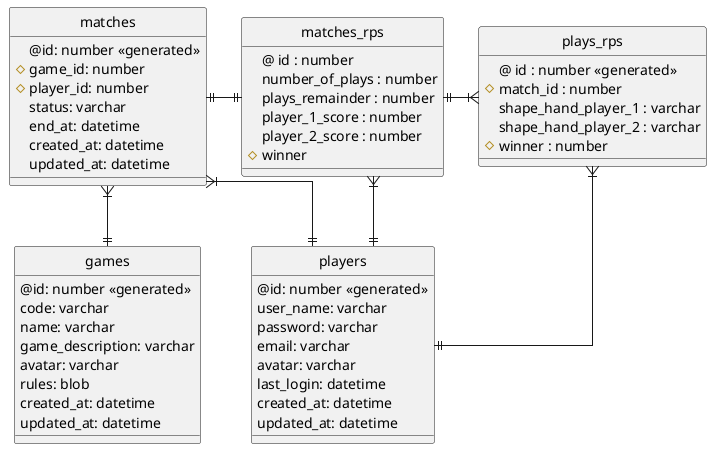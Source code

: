 @startuml
' hide the spot
hide circle

' avoid problems whith angled crows feet
skinparam linetype ortho

entity "players"{
@id: number <<generated>>
user_name: varchar
password: varchar
email: varchar
avatar: varchar
last_login: datetime
created_at: datetime
updated_at: datetime
}

entity "games"{
@id: number <<generated>>
code: varchar
name: varchar
game_description: varchar
avatar: varchar
rules: blob
created_at: datetime
updated_at: datetime
}

entity "matches"{
@id: number <<generated>>
# game_id: number
# player_id: number
status: varchar
end_at: datetime
created_at: datetime
updated_at: datetime
}

entity "matches_rps"{
  @ id : number
  number_of_plays : number
  plays_remainder : number
  player_1_score : number
  player_2_score : number
  # winner
}

entity "plays_rps"{
@ id : number <<generated>>
 # match_id : number
 shape_hand_player_1 : varchar
 shape_hand_player_2 : varchar
 # winner : number
}

matches  }|--|| players
matches }|--|| games
matches ||-|| matches_rps
matches_rps ||-|{ plays_rps
matches_rps }|--|| players
plays_rps }|--|| players

@enduml
